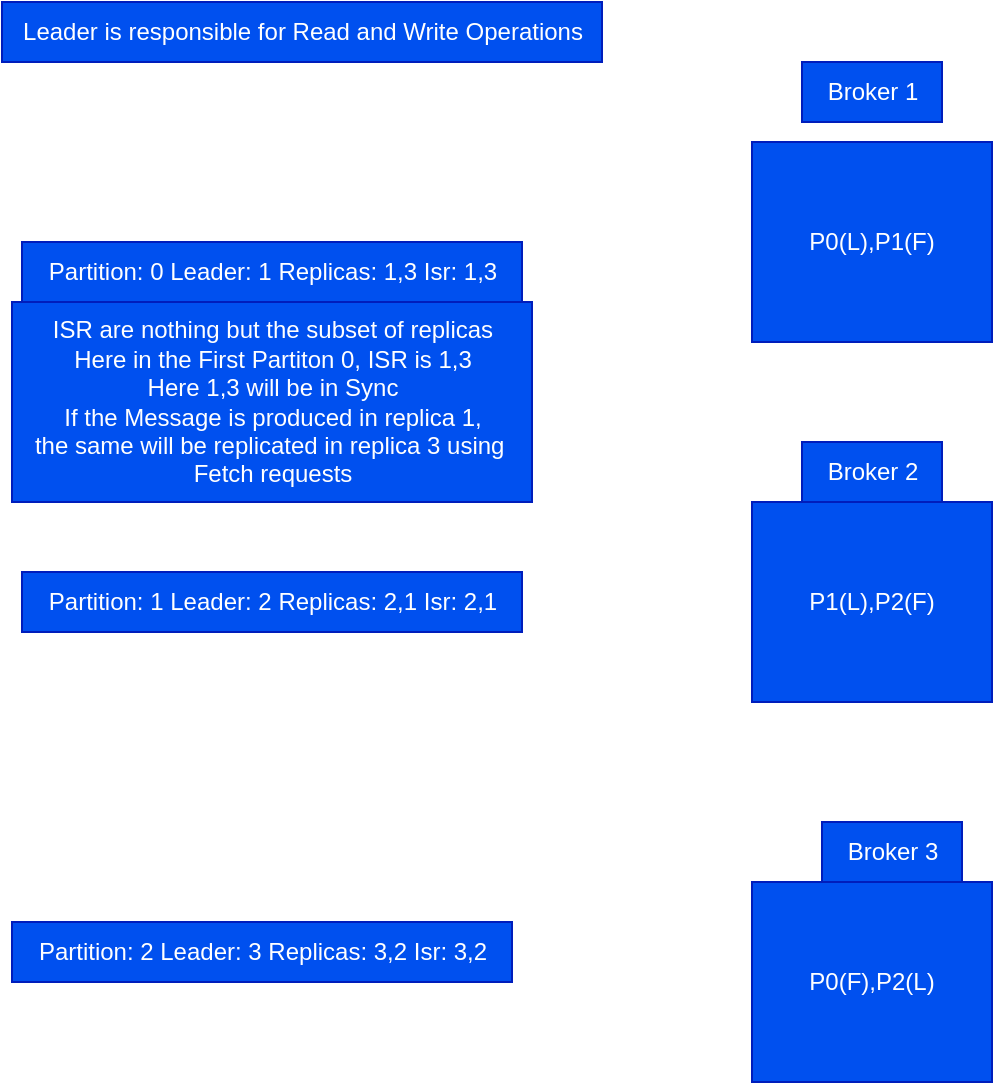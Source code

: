 <mxfile>
    <diagram id="fvs49mDEwJkf_aCMGHCz" name="Page-1">
        <mxGraphModel dx="564" dy="646" grid="1" gridSize="10" guides="1" tooltips="1" connect="1" arrows="1" fold="1" page="1" pageScale="1" pageWidth="827" pageHeight="1169" background="#ffffff" math="0" shadow="0">
            <root>
                <mxCell id="0"/>
                <mxCell id="1" parent="0"/>
                <mxCell id="2" value="P0(L),P1(F)" style="rounded=0;whiteSpace=wrap;html=1;fillColor=#0050ef;fontColor=#ffffff;strokeColor=#001DBC;perimeterSpacing=20;" parent="1" vertex="1">
                    <mxGeometry x="405" y="80" width="120" height="100" as="geometry"/>
                </mxCell>
                <mxCell id="3" value="Broker 1" style="text;html=1;align=center;verticalAlign=middle;resizable=0;points=[];autosize=1;strokeColor=#001DBC;fillColor=#0050ef;fontColor=#ffffff;perimeterSpacing=20;" parent="1" vertex="1">
                    <mxGeometry x="430" y="40" width="70" height="30" as="geometry"/>
                </mxCell>
                <mxCell id="4" value="Broker 2" style="text;html=1;align=center;verticalAlign=middle;resizable=0;points=[];autosize=1;strokeColor=#001DBC;fillColor=#0050ef;fontColor=#ffffff;perimeterSpacing=20;" parent="1" vertex="1">
                    <mxGeometry x="430" y="230" width="70" height="30" as="geometry"/>
                </mxCell>
                <mxCell id="5" value="Broker 3" style="text;html=1;align=center;verticalAlign=middle;resizable=0;points=[];autosize=1;strokeColor=#001DBC;fillColor=#0050ef;fontColor=#ffffff;perimeterSpacing=20;" parent="1" vertex="1">
                    <mxGeometry x="440" y="420" width="70" height="30" as="geometry"/>
                </mxCell>
                <mxCell id="6" value="P1(L),P2(F)" style="rounded=0;whiteSpace=wrap;html=1;fillColor=#0050ef;fontColor=#ffffff;strokeColor=#001DBC;perimeterSpacing=20;" parent="1" vertex="1">
                    <mxGeometry x="405" y="260" width="120" height="100" as="geometry"/>
                </mxCell>
                <mxCell id="7" value="P0(F),P2(L)" style="rounded=0;whiteSpace=wrap;html=1;fillColor=#0050ef;fontColor=#ffffff;strokeColor=#001DBC;perimeterSpacing=20;" parent="1" vertex="1">
                    <mxGeometry x="405" y="450" width="120" height="100" as="geometry"/>
                </mxCell>
                <mxCell id="8" value="Partition: 0&lt;span style=&quot;&quot;&gt;&#9;&lt;/span&gt;Leader: 1&lt;span style=&quot;&quot;&gt;&#9;&lt;/span&gt;Replicas: 1,3&lt;span style=&quot;&quot;&gt;&#9;&lt;/span&gt;Isr: 1,3" style="text;html=1;align=center;verticalAlign=middle;resizable=0;points=[];autosize=1;strokeColor=#001DBC;fillColor=#0050ef;fontColor=#ffffff;perimeterSpacing=20;" parent="1" vertex="1">
                    <mxGeometry x="40" y="130" width="250" height="30" as="geometry"/>
                </mxCell>
                <mxCell id="9" value="Partition: 1&lt;span style=&quot;&quot;&gt;&#9;&lt;/span&gt;Leader: 2&lt;span style=&quot;&quot;&gt;&#9;&lt;/span&gt;Replicas: 2,1&lt;span style=&quot;&quot;&gt;&#9;&lt;/span&gt;Isr: 2,1" style="text;html=1;align=center;verticalAlign=middle;resizable=0;points=[];autosize=1;strokeColor=#001DBC;fillColor=#0050ef;fontColor=#ffffff;perimeterSpacing=20;" parent="1" vertex="1">
                    <mxGeometry x="40" y="295" width="250" height="30" as="geometry"/>
                </mxCell>
                <mxCell id="10" value="Partition: 2&#9;Leader: 3&#9;Replicas: 3,2&#9;Isr: 3,2" style="text;html=1;align=center;verticalAlign=middle;resizable=0;points=[];autosize=1;strokeColor=#001DBC;fillColor=#0050ef;fontColor=#ffffff;perimeterSpacing=20;" parent="1" vertex="1">
                    <mxGeometry x="35" y="470" width="250" height="30" as="geometry"/>
                </mxCell>
                <mxCell id="11" value="ISR are nothing but the subset of replicas&lt;br&gt;Here in the First Partiton 0, ISR is 1,3&lt;br&gt;Here 1,3 will be in Sync&lt;br&gt;If the Message is produced in replica 1, &lt;br&gt;the same will be replicated in replica 3 using&amp;nbsp;&lt;br&gt;Fetch requests" style="text;html=1;align=center;verticalAlign=middle;resizable=0;points=[];autosize=1;strokeColor=#001DBC;fillColor=#0050ef;fontColor=#ffffff;perimeterSpacing=20;" parent="1" vertex="1">
                    <mxGeometry x="35" y="160" width="260" height="100" as="geometry"/>
                </mxCell>
                <mxCell id="12" value="Leader is responsible for Read and Write Operations" style="text;html=1;align=center;verticalAlign=middle;resizable=0;points=[];autosize=1;strokeColor=#001DBC;fillColor=#0050ef;fontColor=#ffffff;perimeterSpacing=20;" parent="1" vertex="1">
                    <mxGeometry x="30" y="10" width="300" height="30" as="geometry"/>
                </mxCell>
            </root>
        </mxGraphModel>
    </diagram>
</mxfile>